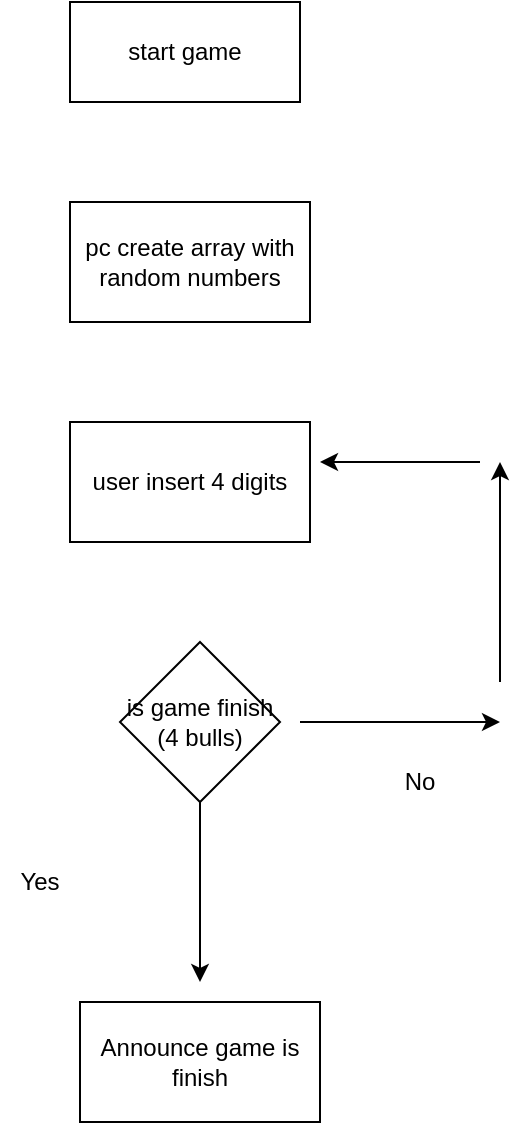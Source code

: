 <mxfile version="14.9.6" type="device"><diagram id="dSeVYc45fWuoc20A18QV" name="Page-1"><mxGraphModel dx="766" dy="520" grid="1" gridSize="10" guides="1" tooltips="1" connect="1" arrows="1" fold="1" page="1" pageScale="1" pageWidth="850" pageHeight="1100" math="0" shadow="0"><root><mxCell id="0"/><mxCell id="1" parent="0"/><mxCell id="Iv1lp6VWA6vPkYoKgqpp-1" value="start game" style="rounded=0;whiteSpace=wrap;html=1;" vertex="1" parent="1"><mxGeometry x="305" y="50" width="115" height="50" as="geometry"/></mxCell><mxCell id="Iv1lp6VWA6vPkYoKgqpp-2" value="pc create array with random numbers" style="rounded=0;whiteSpace=wrap;html=1;" vertex="1" parent="1"><mxGeometry x="305" y="150" width="120" height="60" as="geometry"/></mxCell><mxCell id="Iv1lp6VWA6vPkYoKgqpp-3" value="user insert 4 digits" style="rounded=0;whiteSpace=wrap;html=1;" vertex="1" parent="1"><mxGeometry x="305" y="260" width="120" height="60" as="geometry"/></mxCell><mxCell id="Iv1lp6VWA6vPkYoKgqpp-5" value="is game finish (4 bulls)" style="rhombus;whiteSpace=wrap;html=1;" vertex="1" parent="1"><mxGeometry x="330" y="370" width="80" height="80" as="geometry"/></mxCell><mxCell id="Iv1lp6VWA6vPkYoKgqpp-6" value="" style="endArrow=classic;html=1;exitX=0.5;exitY=1;exitDx=0;exitDy=0;" edge="1" parent="1" source="Iv1lp6VWA6vPkYoKgqpp-5"><mxGeometry width="50" height="50" relative="1" as="geometry"><mxPoint x="400" y="540" as="sourcePoint"/><mxPoint x="370" y="540" as="targetPoint"/></mxGeometry></mxCell><mxCell id="Iv1lp6VWA6vPkYoKgqpp-7" value="Yes" style="text;html=1;strokeColor=none;fillColor=none;align=center;verticalAlign=middle;whiteSpace=wrap;rounded=0;" vertex="1" parent="1"><mxGeometry x="270" y="480" width="40" height="20" as="geometry"/></mxCell><mxCell id="Iv1lp6VWA6vPkYoKgqpp-8" value="Announce game is finish" style="rounded=0;whiteSpace=wrap;html=1;" vertex="1" parent="1"><mxGeometry x="310" y="550" width="120" height="60" as="geometry"/></mxCell><mxCell id="Iv1lp6VWA6vPkYoKgqpp-9" value="" style="endArrow=classic;html=1;" edge="1" parent="1"><mxGeometry width="50" height="50" relative="1" as="geometry"><mxPoint x="420" y="410" as="sourcePoint"/><mxPoint x="520" y="410" as="targetPoint"/></mxGeometry></mxCell><mxCell id="Iv1lp6VWA6vPkYoKgqpp-10" value="No" style="text;html=1;strokeColor=none;fillColor=none;align=center;verticalAlign=middle;whiteSpace=wrap;rounded=0;" vertex="1" parent="1"><mxGeometry x="460" y="430" width="40" height="20" as="geometry"/></mxCell><mxCell id="Iv1lp6VWA6vPkYoKgqpp-11" value="" style="endArrow=classic;html=1;" edge="1" parent="1"><mxGeometry width="50" height="50" relative="1" as="geometry"><mxPoint x="520" y="390" as="sourcePoint"/><mxPoint x="520" y="280" as="targetPoint"/></mxGeometry></mxCell><mxCell id="Iv1lp6VWA6vPkYoKgqpp-12" value="" style="endArrow=classic;html=1;" edge="1" parent="1"><mxGeometry width="50" height="50" relative="1" as="geometry"><mxPoint x="510" y="280" as="sourcePoint"/><mxPoint x="430" y="280" as="targetPoint"/></mxGeometry></mxCell></root></mxGraphModel></diagram></mxfile>